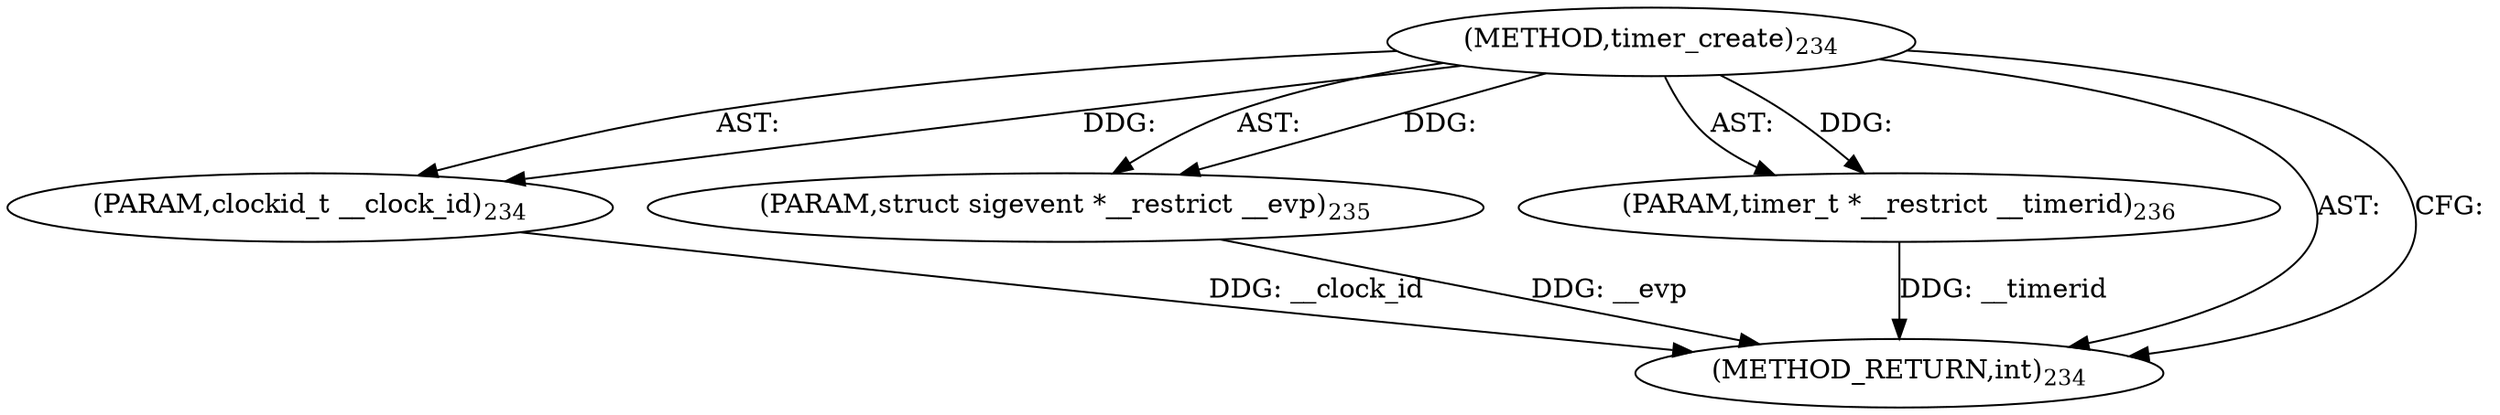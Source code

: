 digraph "timer_create" {  
"7996" [label = <(METHOD,timer_create)<SUB>234</SUB>> ]
"7997" [label = <(PARAM,clockid_t __clock_id)<SUB>234</SUB>> ]
"7998" [label = <(PARAM,struct sigevent *__restrict __evp)<SUB>235</SUB>> ]
"7999" [label = <(PARAM,timer_t *__restrict __timerid)<SUB>236</SUB>> ]
"8000" [label = <(METHOD_RETURN,int)<SUB>234</SUB>> ]
  "7996" -> "7997"  [ label = "AST: "] 
  "7996" -> "7998"  [ label = "AST: "] 
  "7996" -> "7999"  [ label = "AST: "] 
  "7996" -> "8000"  [ label = "AST: "] 
  "7996" -> "8000"  [ label = "CFG: "] 
  "7997" -> "8000"  [ label = "DDG: __clock_id"] 
  "7998" -> "8000"  [ label = "DDG: __evp"] 
  "7999" -> "8000"  [ label = "DDG: __timerid"] 
  "7996" -> "7997"  [ label = "DDG: "] 
  "7996" -> "7998"  [ label = "DDG: "] 
  "7996" -> "7999"  [ label = "DDG: "] 
}
